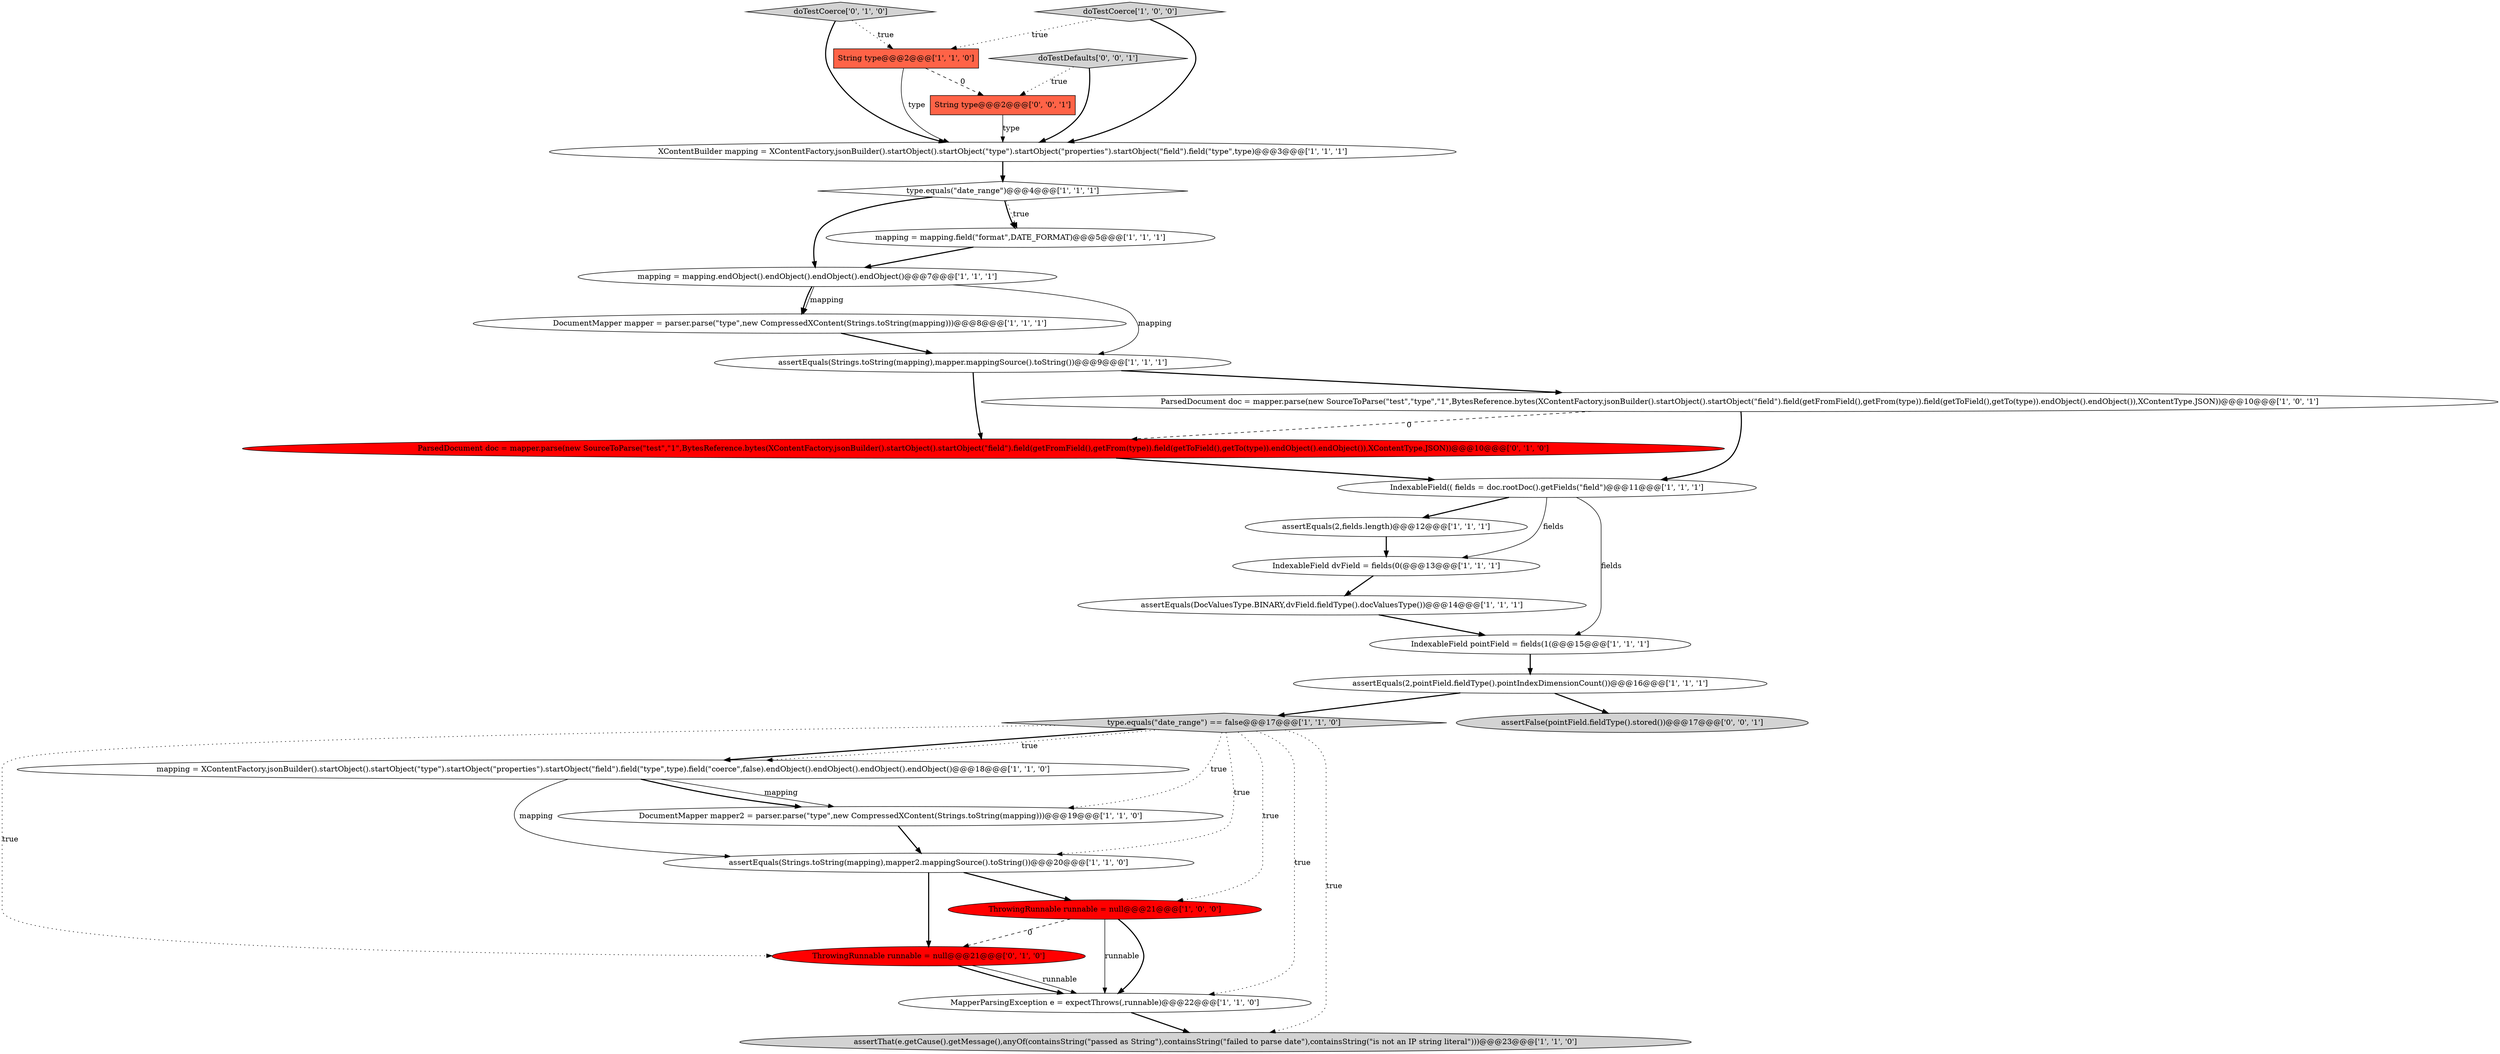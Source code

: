 digraph {
9 [style = filled, label = "DocumentMapper mapper = parser.parse(\"type\",new CompressedXContent(Strings.toString(mapping)))@@@8@@@['1', '1', '1']", fillcolor = white, shape = ellipse image = "AAA0AAABBB1BBB"];
4 [style = filled, label = "assertThat(e.getCause().getMessage(),anyOf(containsString(\"passed as String\"),containsString(\"failed to parse date\"),containsString(\"is not an IP string literal\")))@@@23@@@['1', '1', '0']", fillcolor = lightgray, shape = ellipse image = "AAA0AAABBB1BBB"];
17 [style = filled, label = "DocumentMapper mapper2 = parser.parse(\"type\",new CompressedXContent(Strings.toString(mapping)))@@@19@@@['1', '1', '0']", fillcolor = white, shape = ellipse image = "AAA0AAABBB1BBB"];
8 [style = filled, label = "assertEquals(2,fields.length)@@@12@@@['1', '1', '1']", fillcolor = white, shape = ellipse image = "AAA0AAABBB1BBB"];
22 [style = filled, label = "doTestCoerce['0', '1', '0']", fillcolor = lightgray, shape = diamond image = "AAA0AAABBB2BBB"];
25 [style = filled, label = "String type@@@2@@@['0', '0', '1']", fillcolor = tomato, shape = box image = "AAA0AAABBB3BBB"];
18 [style = filled, label = "assertEquals(Strings.toString(mapping),mapper.mappingSource().toString())@@@9@@@['1', '1', '1']", fillcolor = white, shape = ellipse image = "AAA0AAABBB1BBB"];
16 [style = filled, label = "type.equals(\"date_range\")@@@4@@@['1', '1', '1']", fillcolor = white, shape = diamond image = "AAA0AAABBB1BBB"];
23 [style = filled, label = "ThrowingRunnable runnable = null@@@21@@@['0', '1', '0']", fillcolor = red, shape = ellipse image = "AAA1AAABBB2BBB"];
12 [style = filled, label = "XContentBuilder mapping = XContentFactory.jsonBuilder().startObject().startObject(\"type\").startObject(\"properties\").startObject(\"field\").field(\"type\",type)@@@3@@@['1', '1', '1']", fillcolor = white, shape = ellipse image = "AAA0AAABBB1BBB"];
3 [style = filled, label = "mapping = XContentFactory.jsonBuilder().startObject().startObject(\"type\").startObject(\"properties\").startObject(\"field\").field(\"type\",type).field(\"coerce\",false).endObject().endObject().endObject().endObject()@@@18@@@['1', '1', '0']", fillcolor = white, shape = ellipse image = "AAA0AAABBB1BBB"];
20 [style = filled, label = "assertEquals(DocValuesType.BINARY,dvField.fieldType().docValuesType())@@@14@@@['1', '1', '1']", fillcolor = white, shape = ellipse image = "AAA0AAABBB1BBB"];
2 [style = filled, label = "MapperParsingException e = expectThrows(,runnable)@@@22@@@['1', '1', '0']", fillcolor = white, shape = ellipse image = "AAA0AAABBB1BBB"];
15 [style = filled, label = "String type@@@2@@@['1', '1', '0']", fillcolor = tomato, shape = box image = "AAA0AAABBB1BBB"];
24 [style = filled, label = "ParsedDocument doc = mapper.parse(new SourceToParse(\"test\",\"1\",BytesReference.bytes(XContentFactory.jsonBuilder().startObject().startObject(\"field\").field(getFromField(),getFrom(type)).field(getToField(),getTo(type)).endObject().endObject()),XContentType.JSON))@@@10@@@['0', '1', '0']", fillcolor = red, shape = ellipse image = "AAA1AAABBB2BBB"];
11 [style = filled, label = "type.equals(\"date_range\") == false@@@17@@@['1', '1', '0']", fillcolor = lightgray, shape = diamond image = "AAA0AAABBB1BBB"];
0 [style = filled, label = "ParsedDocument doc = mapper.parse(new SourceToParse(\"test\",\"type\",\"1\",BytesReference.bytes(XContentFactory.jsonBuilder().startObject().startObject(\"field\").field(getFromField(),getFrom(type)).field(getToField(),getTo(type)).endObject().endObject()),XContentType.JSON))@@@10@@@['1', '0', '1']", fillcolor = white, shape = ellipse image = "AAA0AAABBB1BBB"];
6 [style = filled, label = "mapping = mapping.field(\"format\",DATE_FORMAT)@@@5@@@['1', '1', '1']", fillcolor = white, shape = ellipse image = "AAA0AAABBB1BBB"];
19 [style = filled, label = "doTestCoerce['1', '0', '0']", fillcolor = lightgray, shape = diamond image = "AAA0AAABBB1BBB"];
5 [style = filled, label = "IndexableField dvField = fields(0(@@@13@@@['1', '1', '1']", fillcolor = white, shape = ellipse image = "AAA0AAABBB1BBB"];
14 [style = filled, label = "assertEquals(2,pointField.fieldType().pointIndexDimensionCount())@@@16@@@['1', '1', '1']", fillcolor = white, shape = ellipse image = "AAA0AAABBB1BBB"];
13 [style = filled, label = "assertEquals(Strings.toString(mapping),mapper2.mappingSource().toString())@@@20@@@['1', '1', '0']", fillcolor = white, shape = ellipse image = "AAA0AAABBB1BBB"];
10 [style = filled, label = "IndexableField pointField = fields(1(@@@15@@@['1', '1', '1']", fillcolor = white, shape = ellipse image = "AAA0AAABBB1BBB"];
1 [style = filled, label = "ThrowingRunnable runnable = null@@@21@@@['1', '0', '0']", fillcolor = red, shape = ellipse image = "AAA1AAABBB1BBB"];
21 [style = filled, label = "mapping = mapping.endObject().endObject().endObject().endObject()@@@7@@@['1', '1', '1']", fillcolor = white, shape = ellipse image = "AAA0AAABBB1BBB"];
26 [style = filled, label = "assertFalse(pointField.fieldType().stored())@@@17@@@['0', '0', '1']", fillcolor = lightgray, shape = ellipse image = "AAA0AAABBB3BBB"];
27 [style = filled, label = "doTestDefaults['0', '0', '1']", fillcolor = lightgray, shape = diamond image = "AAA0AAABBB3BBB"];
7 [style = filled, label = "IndexableField(( fields = doc.rootDoc().getFields(\"field\")@@@11@@@['1', '1', '1']", fillcolor = white, shape = ellipse image = "AAA0AAABBB1BBB"];
7->10 [style = solid, label="fields"];
18->24 [style = bold, label=""];
27->25 [style = dotted, label="true"];
27->12 [style = bold, label=""];
5->20 [style = bold, label=""];
10->14 [style = bold, label=""];
19->12 [style = bold, label=""];
6->21 [style = bold, label=""];
25->12 [style = solid, label="type"];
16->6 [style = bold, label=""];
11->1 [style = dotted, label="true"];
11->23 [style = dotted, label="true"];
11->17 [style = dotted, label="true"];
12->16 [style = bold, label=""];
11->13 [style = dotted, label="true"];
11->4 [style = dotted, label="true"];
19->15 [style = dotted, label="true"];
7->8 [style = bold, label=""];
21->18 [style = solid, label="mapping"];
2->4 [style = bold, label=""];
13->1 [style = bold, label=""];
0->7 [style = bold, label=""];
20->10 [style = bold, label=""];
14->26 [style = bold, label=""];
3->17 [style = solid, label="mapping"];
15->12 [style = solid, label="type"];
1->2 [style = solid, label="runnable"];
15->25 [style = dashed, label="0"];
21->9 [style = bold, label=""];
11->2 [style = dotted, label="true"];
9->18 [style = bold, label=""];
3->13 [style = solid, label="mapping"];
8->5 [style = bold, label=""];
11->3 [style = bold, label=""];
21->9 [style = solid, label="mapping"];
16->21 [style = bold, label=""];
22->12 [style = bold, label=""];
13->23 [style = bold, label=""];
0->24 [style = dashed, label="0"];
3->17 [style = bold, label=""];
17->13 [style = bold, label=""];
1->2 [style = bold, label=""];
23->2 [style = bold, label=""];
24->7 [style = bold, label=""];
11->3 [style = dotted, label="true"];
22->15 [style = dotted, label="true"];
14->11 [style = bold, label=""];
1->23 [style = dashed, label="0"];
18->0 [style = bold, label=""];
23->2 [style = solid, label="runnable"];
16->6 [style = dotted, label="true"];
7->5 [style = solid, label="fields"];
}
